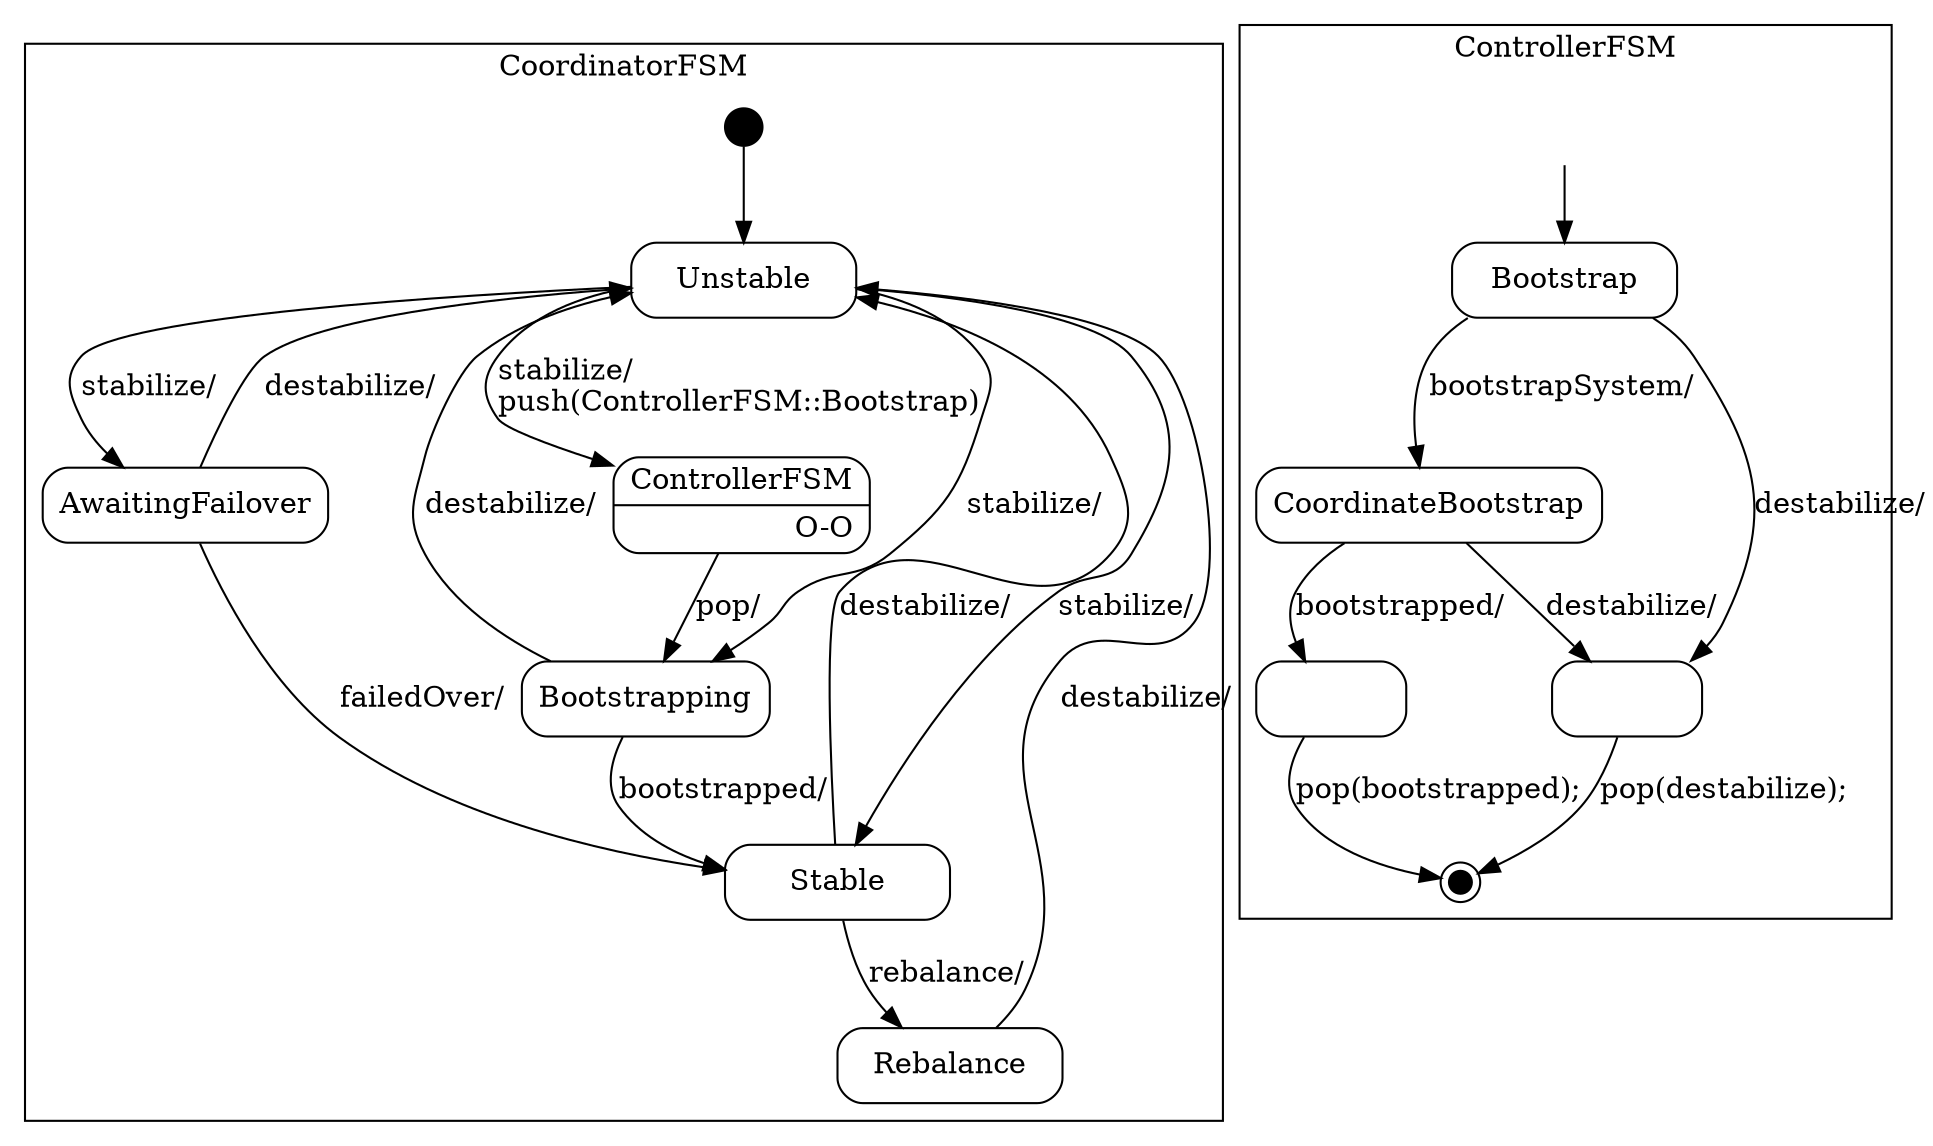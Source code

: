 digraph Coordinator {

    node
        [shape=Mrecord width=1.5];

    subgraph cluster_CoordinatorFSM {

        label="CoordinatorFSM";

        //
        // States (Nodes)
        //

        "CoordinatorFSM::Unstable"
            [label="{Unstable}"];

        "CoordinatorFSM::AwaitingFailover"
            [label="{AwaitingFailover}"];

        "CoordinatorFSM::Stable"
            [label="{Stable}"];

        "CoordinatorFSM::Bootstrapping"
            [label="{Bootstrapping}"];

        "CoordinatorFSM::Rebalance"
            [label="{Rebalance}"];

        "CoordinatorFSM::Bootstrapping::ControllerFSM"
            [label="{ControllerFSM|O-O\r}"]

        "%start"
            [label="" shape=circle style=filled fillcolor=black width=0.25];

        //
        // Transitions (Edges)
        //

        "CoordinatorFSM::Unstable" -> "CoordinatorFSM::AwaitingFailover"
            [label="stabilize/\l"];

        "CoordinatorFSM::Unstable" -> "CoordinatorFSM::Bootstrapping::ControllerFSM"
            [label="stabilize/\lpush(ControllerFSM::Bootstrap)\l"];

        "CoordinatorFSM::Unstable" -> "CoordinatorFSM::Bootstrapping"
            [label="stabilize/\l"];

        "CoordinatorFSM::Unstable" -> "CoordinatorFSM::Stable"
            [label="stabilize/\l"];

        "CoordinatorFSM::AwaitingFailover" -> "CoordinatorFSM::Stable"
            [label="failedOver/\l"];

        "CoordinatorFSM::AwaitingFailover" -> "CoordinatorFSM::Unstable"
            [label="destabilize/\l"];

        "CoordinatorFSM::Stable" -> "CoordinatorFSM::Rebalance"
            [label="rebalance/\l"];

        "CoordinatorFSM::Stable" -> "CoordinatorFSM::Unstable"
            [label="destabilize/\l"];

        "CoordinatorFSM::Bootstrapping" -> "CoordinatorFSM::Stable"
            [label="bootstrapped/\l"];

        "CoordinatorFSM::Bootstrapping" -> "CoordinatorFSM::Unstable"
            [label="destabilize/\l"];

        "CoordinatorFSM::Rebalance" -> "CoordinatorFSM::Unstable"
            [label="destabilize/\l"];

        "CoordinatorFSM::Bootstrapping::ControllerFSM" -> "CoordinatorFSM::Bootstrapping"
            [label="pop/"]

        "%start" -> "CoordinatorFSM::Unstable"
    }

    subgraph cluster_ControllerFSM {

        label="ControllerFSM";

        //
        // States (Nodes)
        //

        "ControllerFSM::Bootstrap"
            [label="{Bootstrap}"];

        "ControllerFSM::CoordinateBootstrap"
            [label="{CoordinateBootstrap}"];

        "ControllerFSM::pop(destabilize)"
            [label="" width=1]

        "ControllerFSM::pop(bootstrapped)"
            [label="" width=1]

        "ControllerFSM::%end"
            [label="" shape=doublecircle style=filled fillcolor=black width=0.15];

        "push(ControllerFSM::Bootstrap)"
            [label="" shape=plaintext];

        //
        // Transitions (Edges)
        //

        "ControllerFSM::Bootstrap" -> "ControllerFSM::CoordinateBootstrap"
            [label="bootstrapSystem/\l"];

        "ControllerFSM::Bootstrap" -> "ControllerFSM::pop(destabilize)"
            [label="destabilize/\l"];

        "ControllerFSM::CoordinateBootstrap" -> "ControllerFSM::pop(bootstrapped)"
            [label="bootstrapped/\l"];

        "ControllerFSM::CoordinateBootstrap" -> "ControllerFSM::pop(destabilize)"
            [label="destabilize/\l"];

        "ControllerFSM::pop(destabilize)" -> "ControllerFSM::%end"
            [label="pop(destabilize);\l"];

        "ControllerFSM::pop(bootstrapped)" -> "ControllerFSM::%end"
            [label="pop(bootstrapped);\l"];

        "push(ControllerFSM::Bootstrap)" -> "ControllerFSM::Bootstrap"
            [arrowtail=odot];
    }

}
